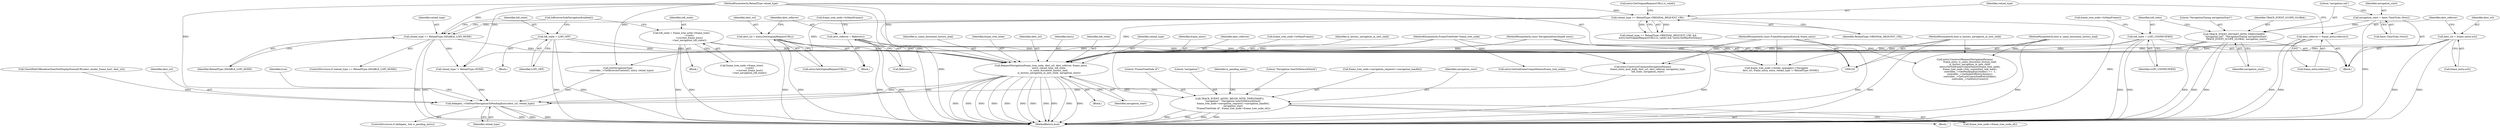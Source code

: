 digraph "0_Chrome_e4ebe078840e65d673722e94f8251b334030b5e8@pointer" {
"1000226" [label="(Call,RequestNavigation(frame_tree_node, dest_url, dest_referrer, frame_entry,\n                      entry, reload_type, lofi_state,\n                      is_same_document_history_load,\n                      is_history_navigation_in_new_child, navigation_start))"];
"1000103" [label="(MethodParameterIn,FrameTreeNode* frame_tree_node)"];
"1000116" [label="(Call,dest_url = frame_entry.url())"];
"1000133" [label="(Call,dest_url = entry.GetOriginalRequestURL())"];
"1000120" [label="(Call,dest_referrer = frame_entry.referrer())"];
"1000136" [label="(Call,dest_referrer = Referrer())"];
"1000104" [label="(MethodParameterIn,const FrameNavigationEntry& frame_entry)"];
"1000105" [label="(MethodParameterIn,const NavigationEntryImpl& entry)"];
"1000125" [label="(Call,reload_type == ReloadType::ORIGINAL_REQUEST_URL)"];
"1000106" [label="(MethodParameterIn,ReloadType reload_type)"];
"1000213" [label="(Call,reload_type == ReloadType::DISABLE_LOFI_MODE)"];
"1000208" [label="(Call,lofi_state = frame_tree_node->frame_tree()\n                     ->root()\n                     ->current_frame_host()\n                     ->last_navigation_lofi_state())"];
"1000217" [label="(Call,lofi_state = LOFI_OFF)"];
"1000201" [label="(Call,lofi_state = LOFI_UNSPECIFIED)"];
"1000107" [label="(MethodParameterIn,bool is_same_document_history_load)"];
"1000108" [label="(MethodParameterIn,bool is_history_navigation_in_new_child)"];
"1000195" [label="(Call,TRACE_EVENT_INSTANT_WITH_TIMESTAMP0(\n      \"navigation,rail\", \"NavigationTiming navigationStart\",\n      TRACE_EVENT_SCOPE_GLOBAL, navigation_start))"];
"1000192" [label="(Call,navigation_start = base::TimeTicks::Now())"];
"1000242" [label="(Call,TRACE_EVENT_ASYNC_BEGIN_WITH_TIMESTAMP1(\n          \"navigation\", \"Navigation timeToNetworkStack\",\n          frame_tree_node->navigation_request()->navigation_handle(),\n          navigation_start,\n          \"FrameTreeNode id\", frame_tree_node->frame_tree_node_id()))"];
"1000368" [label="(Call,delegate_->DidStartNavigationToPendingEntry(dest_url, reload_type))"];
"1000124" [label="(Call,reload_type == ReloadType::ORIGINAL_REQUEST_URL &&\n      entry.GetOriginalRequestURL().is_valid() && !entry.GetHasPostData())"];
"1000194" [label="(Call,base::TimeTicks::Now())"];
"1000206" [label="(Call,frame_tree_node->IsMainFrame())"];
"1000198" [label="(Identifier,TRACE_EVENT_SCOPE_GLOBAL)"];
"1000248" [label="(Call,frame_tree_node->frame_tree_node_id())"];
"1000247" [label="(Literal,\"FrameTreeNode id\")"];
"1000215" [label="(Identifier,ReloadType::DISABLE_LOFI_MODE)"];
"1000138" [label="(Call,Referrer())"];
"1000208" [label="(Call,lofi_state = frame_tree_node->frame_tree()\n                     ->root()\n                     ->current_frame_host()\n                     ->last_navigation_lofi_state())"];
"1000105" [label="(MethodParameterIn,const NavigationEntryImpl& entry)"];
"1000335" [label="(Call,entry.GetSubframeUniqueNames(frame_tree_node))"];
"1000228" [label="(Identifier,dest_url)"];
"1000221" [label="(Call,IsBrowserSideNavigationEnabled())"];
"1000222" [label="(Block,)"];
"1000231" [label="(Identifier,entry)"];
"1000217" [label="(Call,lofi_state = LOFI_OFF)"];
"1000111" [label="(Block,)"];
"1000370" [label="(Identifier,reload_type)"];
"1000118" [label="(Call,frame_entry.url())"];
"1000233" [label="(Identifier,lofi_state)"];
"1000135" [label="(Call,entry.GetOriginalRequestURL())"];
"1000120" [label="(Call,dest_referrer = frame_entry.referrer())"];
"1000126" [label="(Identifier,reload_type)"];
"1000213" [label="(Call,reload_type == ReloadType::DISABLE_LOFI_MODE)"];
"1000192" [label="(Call,navigation_start = base::TimeTicks::Now())"];
"1000214" [label="(Identifier,reload_type)"];
"1000232" [label="(Identifier,reload_type)"];
"1000243" [label="(Literal,\"navigation\")"];
"1000254" [label="(Call,frame_tree_node->render_manager()->Navigate(\n            dest_url, frame_entry, entry, reload_type != ReloadType::NONE))"];
"1000103" [label="(MethodParameterIn,FrameTreeNode* frame_tree_node)"];
"1000242" [label="(Call,TRACE_EVENT_ASYNC_BEGIN_WITH_TIMESTAMP1(\n          \"navigation\", \"Navigation timeToNetworkStack\",\n          frame_tree_node->navigation_request()->navigation_handle(),\n          navigation_start,\n          \"FrameTreeNode id\", frame_tree_node->frame_tree_node_id()))"];
"1000230" [label="(Identifier,frame_entry)"];
"1000122" [label="(Call,frame_entry.referrer())"];
"1000195" [label="(Call,TRACE_EVENT_INSTANT_WITH_TIMESTAMP0(\n      \"navigation,rail\", \"NavigationTiming navigationStart\",\n      TRACE_EVENT_SCOPE_GLOBAL, navigation_start))"];
"1000348" [label="(Identifier,is_pending_entry)"];
"1000229" [label="(Identifier,dest_referrer)"];
"1000137" [label="(Identifier,dest_referrer)"];
"1000207" [label="(Block,)"];
"1000317" [label="(Call,GetNavigationType(\n          controller_->GetBrowserContext(), entry, reload_type))"];
"1000117" [label="(Identifier,dest_url)"];
"1000364" [label="(ControlStructure,if (delegate_ && is_pending_entry))"];
"1000368" [label="(Call,delegate_->DidStartNavigationToPendingEntry(dest_url, reload_type))"];
"1000236" [label="(Identifier,navigation_start)"];
"1000116" [label="(Call,dest_url = frame_entry.url())"];
"1000134" [label="(Identifier,dest_url)"];
"1000239" [label="(Call,frame_tree_node->IsMainFrame())"];
"1000272" [label="(Call,CheckWebUIRendererDoesNotDisplayNormalURL(dest_render_frame_host, dest_url))"];
"1000132" [label="(Block,)"];
"1000235" [label="(Identifier,is_history_navigation_in_new_child)"];
"1000244" [label="(Literal,\"Navigation timeToNetworkStack\")"];
"1000127" [label="(Identifier,ReloadType::ORIGINAL_REQUEST_URL)"];
"1000209" [label="(Identifier,lofi_state)"];
"1000133" [label="(Call,dest_url = entry.GetOriginalRequestURL())"];
"1000219" [label="(Identifier,LOFI_OFF)"];
"1000369" [label="(Identifier,dest_url)"];
"1000201" [label="(Call,lofi_state = LOFI_UNSPECIFIED)"];
"1000203" [label="(Identifier,LOFI_UNSPECIFIED)"];
"1000241" [label="(Block,)"];
"1000218" [label="(Identifier,lofi_state)"];
"1000104" [label="(MethodParameterIn,const FrameNavigationEntry& frame_entry)"];
"1000322" [label="(Call,entry.ConstructCommonNavigationParams(\n              frame_entry, post_body, dest_url, dest_referrer, navigation_type,\n              lofi_state, navigation_start))"];
"1000234" [label="(Identifier,is_same_document_history_load)"];
"1000140" [label="(Call,frame_tree_node->IsMainFrame())"];
"1000372" [label="(Identifier,true)"];
"1000193" [label="(Identifier,navigation_start)"];
"1000216" [label="(Block,)"];
"1000245" [label="(Call,frame_tree_node->navigation_request()->navigation_handle())"];
"1000197" [label="(Literal,\"NavigationTiming navigationStart\")"];
"1000107" [label="(MethodParameterIn,bool is_same_document_history_load)"];
"1000226" [label="(Call,RequestNavigation(frame_tree_node, dest_url, dest_referrer, frame_entry,\n                      entry, reload_type, lofi_state,\n                      is_same_document_history_load,\n                      is_history_navigation_in_new_child, navigation_start))"];
"1000121" [label="(Identifier,dest_referrer)"];
"1000373" [label="(MethodReturn,bool)"];
"1000129" [label="(Call,entry.GetOriginalRequestURL().is_valid())"];
"1000210" [label="(Call,frame_tree_node->frame_tree()\n                     ->root()\n                     ->current_frame_host()\n                     ->last_navigation_lofi_state())"];
"1000331" [label="(Call,entry.ConstructRequestNavigationParams(\n              frame_entry, is_same_document_history_load,\n              is_history_navigation_in_new_child,\n              entry.GetSubframeUniqueNames(frame_tree_node),\n              frame_tree_node->has_committed_real_load(),\n              controller_->GetPendingEntryIndex() == -1,\n              controller_->GetIndexOfEntry(&entry),\n              controller_->GetLastCommittedEntryIndex(),\n              controller_->GetEntryCount()))"];
"1000125" [label="(Call,reload_type == ReloadType::ORIGINAL_REQUEST_URL)"];
"1000258" [label="(Call,reload_type != ReloadType::NONE)"];
"1000202" [label="(Identifier,lofi_state)"];
"1000106" [label="(MethodParameterIn,ReloadType reload_type)"];
"1000212" [label="(ControlStructure,if (reload_type == ReloadType::DISABLE_LOFI_MODE))"];
"1000199" [label="(Identifier,navigation_start)"];
"1000108" [label="(MethodParameterIn,bool is_history_navigation_in_new_child)"];
"1000227" [label="(Identifier,frame_tree_node)"];
"1000246" [label="(Identifier,navigation_start)"];
"1000196" [label="(Literal,\"navigation,rail\")"];
"1000136" [label="(Call,dest_referrer = Referrer())"];
"1000226" -> "1000222"  [label="AST: "];
"1000226" -> "1000236"  [label="CFG: "];
"1000227" -> "1000226"  [label="AST: "];
"1000228" -> "1000226"  [label="AST: "];
"1000229" -> "1000226"  [label="AST: "];
"1000230" -> "1000226"  [label="AST: "];
"1000231" -> "1000226"  [label="AST: "];
"1000232" -> "1000226"  [label="AST: "];
"1000233" -> "1000226"  [label="AST: "];
"1000234" -> "1000226"  [label="AST: "];
"1000235" -> "1000226"  [label="AST: "];
"1000236" -> "1000226"  [label="AST: "];
"1000239" -> "1000226"  [label="CFG: "];
"1000226" -> "1000373"  [label="DDG: "];
"1000226" -> "1000373"  [label="DDG: "];
"1000226" -> "1000373"  [label="DDG: "];
"1000226" -> "1000373"  [label="DDG: "];
"1000226" -> "1000373"  [label="DDG: "];
"1000226" -> "1000373"  [label="DDG: "];
"1000226" -> "1000373"  [label="DDG: "];
"1000226" -> "1000373"  [label="DDG: "];
"1000226" -> "1000373"  [label="DDG: "];
"1000226" -> "1000373"  [label="DDG: "];
"1000226" -> "1000373"  [label="DDG: "];
"1000103" -> "1000226"  [label="DDG: "];
"1000116" -> "1000226"  [label="DDG: "];
"1000133" -> "1000226"  [label="DDG: "];
"1000120" -> "1000226"  [label="DDG: "];
"1000136" -> "1000226"  [label="DDG: "];
"1000104" -> "1000226"  [label="DDG: "];
"1000105" -> "1000226"  [label="DDG: "];
"1000125" -> "1000226"  [label="DDG: "];
"1000213" -> "1000226"  [label="DDG: "];
"1000106" -> "1000226"  [label="DDG: "];
"1000208" -> "1000226"  [label="DDG: "];
"1000217" -> "1000226"  [label="DDG: "];
"1000201" -> "1000226"  [label="DDG: "];
"1000107" -> "1000226"  [label="DDG: "];
"1000108" -> "1000226"  [label="DDG: "];
"1000195" -> "1000226"  [label="DDG: "];
"1000226" -> "1000242"  [label="DDG: "];
"1000226" -> "1000368"  [label="DDG: "];
"1000226" -> "1000368"  [label="DDG: "];
"1000103" -> "1000102"  [label="AST: "];
"1000103" -> "1000373"  [label="DDG: "];
"1000103" -> "1000335"  [label="DDG: "];
"1000116" -> "1000111"  [label="AST: "];
"1000116" -> "1000118"  [label="CFG: "];
"1000117" -> "1000116"  [label="AST: "];
"1000118" -> "1000116"  [label="AST: "];
"1000121" -> "1000116"  [label="CFG: "];
"1000116" -> "1000373"  [label="DDG: "];
"1000116" -> "1000373"  [label="DDG: "];
"1000116" -> "1000254"  [label="DDG: "];
"1000133" -> "1000132"  [label="AST: "];
"1000133" -> "1000135"  [label="CFG: "];
"1000134" -> "1000133"  [label="AST: "];
"1000135" -> "1000133"  [label="AST: "];
"1000137" -> "1000133"  [label="CFG: "];
"1000133" -> "1000373"  [label="DDG: "];
"1000133" -> "1000373"  [label="DDG: "];
"1000133" -> "1000254"  [label="DDG: "];
"1000120" -> "1000111"  [label="AST: "];
"1000120" -> "1000122"  [label="CFG: "];
"1000121" -> "1000120"  [label="AST: "];
"1000122" -> "1000120"  [label="AST: "];
"1000126" -> "1000120"  [label="CFG: "];
"1000120" -> "1000373"  [label="DDG: "];
"1000120" -> "1000373"  [label="DDG: "];
"1000120" -> "1000322"  [label="DDG: "];
"1000136" -> "1000132"  [label="AST: "];
"1000136" -> "1000138"  [label="CFG: "];
"1000137" -> "1000136"  [label="AST: "];
"1000138" -> "1000136"  [label="AST: "];
"1000140" -> "1000136"  [label="CFG: "];
"1000136" -> "1000373"  [label="DDG: "];
"1000136" -> "1000373"  [label="DDG: "];
"1000136" -> "1000322"  [label="DDG: "];
"1000104" -> "1000102"  [label="AST: "];
"1000104" -> "1000373"  [label="DDG: "];
"1000104" -> "1000254"  [label="DDG: "];
"1000104" -> "1000322"  [label="DDG: "];
"1000104" -> "1000331"  [label="DDG: "];
"1000105" -> "1000102"  [label="AST: "];
"1000105" -> "1000373"  [label="DDG: "];
"1000105" -> "1000254"  [label="DDG: "];
"1000105" -> "1000317"  [label="DDG: "];
"1000125" -> "1000124"  [label="AST: "];
"1000125" -> "1000127"  [label="CFG: "];
"1000126" -> "1000125"  [label="AST: "];
"1000127" -> "1000125"  [label="AST: "];
"1000129" -> "1000125"  [label="CFG: "];
"1000124" -> "1000125"  [label="CFG: "];
"1000125" -> "1000373"  [label="DDG: "];
"1000125" -> "1000373"  [label="DDG: "];
"1000125" -> "1000124"  [label="DDG: "];
"1000125" -> "1000124"  [label="DDG: "];
"1000106" -> "1000125"  [label="DDG: "];
"1000125" -> "1000213"  [label="DDG: "];
"1000125" -> "1000258"  [label="DDG: "];
"1000106" -> "1000102"  [label="AST: "];
"1000106" -> "1000373"  [label="DDG: "];
"1000106" -> "1000213"  [label="DDG: "];
"1000106" -> "1000258"  [label="DDG: "];
"1000106" -> "1000317"  [label="DDG: "];
"1000106" -> "1000368"  [label="DDG: "];
"1000213" -> "1000212"  [label="AST: "];
"1000213" -> "1000215"  [label="CFG: "];
"1000214" -> "1000213"  [label="AST: "];
"1000215" -> "1000213"  [label="AST: "];
"1000218" -> "1000213"  [label="CFG: "];
"1000221" -> "1000213"  [label="CFG: "];
"1000213" -> "1000373"  [label="DDG: "];
"1000213" -> "1000373"  [label="DDG: "];
"1000213" -> "1000258"  [label="DDG: "];
"1000208" -> "1000207"  [label="AST: "];
"1000208" -> "1000210"  [label="CFG: "];
"1000209" -> "1000208"  [label="AST: "];
"1000210" -> "1000208"  [label="AST: "];
"1000221" -> "1000208"  [label="CFG: "];
"1000208" -> "1000373"  [label="DDG: "];
"1000208" -> "1000373"  [label="DDG: "];
"1000208" -> "1000322"  [label="DDG: "];
"1000217" -> "1000216"  [label="AST: "];
"1000217" -> "1000219"  [label="CFG: "];
"1000218" -> "1000217"  [label="AST: "];
"1000219" -> "1000217"  [label="AST: "];
"1000221" -> "1000217"  [label="CFG: "];
"1000217" -> "1000373"  [label="DDG: "];
"1000217" -> "1000373"  [label="DDG: "];
"1000217" -> "1000322"  [label="DDG: "];
"1000201" -> "1000111"  [label="AST: "];
"1000201" -> "1000203"  [label="CFG: "];
"1000202" -> "1000201"  [label="AST: "];
"1000203" -> "1000201"  [label="AST: "];
"1000206" -> "1000201"  [label="CFG: "];
"1000201" -> "1000373"  [label="DDG: "];
"1000201" -> "1000373"  [label="DDG: "];
"1000201" -> "1000322"  [label="DDG: "];
"1000107" -> "1000102"  [label="AST: "];
"1000107" -> "1000373"  [label="DDG: "];
"1000107" -> "1000331"  [label="DDG: "];
"1000108" -> "1000102"  [label="AST: "];
"1000108" -> "1000373"  [label="DDG: "];
"1000108" -> "1000331"  [label="DDG: "];
"1000195" -> "1000111"  [label="AST: "];
"1000195" -> "1000199"  [label="CFG: "];
"1000196" -> "1000195"  [label="AST: "];
"1000197" -> "1000195"  [label="AST: "];
"1000198" -> "1000195"  [label="AST: "];
"1000199" -> "1000195"  [label="AST: "];
"1000202" -> "1000195"  [label="CFG: "];
"1000195" -> "1000373"  [label="DDG: "];
"1000195" -> "1000373"  [label="DDG: "];
"1000195" -> "1000373"  [label="DDG: "];
"1000192" -> "1000195"  [label="DDG: "];
"1000195" -> "1000322"  [label="DDG: "];
"1000192" -> "1000111"  [label="AST: "];
"1000192" -> "1000194"  [label="CFG: "];
"1000193" -> "1000192"  [label="AST: "];
"1000194" -> "1000192"  [label="AST: "];
"1000196" -> "1000192"  [label="CFG: "];
"1000192" -> "1000373"  [label="DDG: "];
"1000242" -> "1000241"  [label="AST: "];
"1000242" -> "1000248"  [label="CFG: "];
"1000243" -> "1000242"  [label="AST: "];
"1000244" -> "1000242"  [label="AST: "];
"1000245" -> "1000242"  [label="AST: "];
"1000246" -> "1000242"  [label="AST: "];
"1000247" -> "1000242"  [label="AST: "];
"1000248" -> "1000242"  [label="AST: "];
"1000348" -> "1000242"  [label="CFG: "];
"1000242" -> "1000373"  [label="DDG: "];
"1000242" -> "1000373"  [label="DDG: "];
"1000242" -> "1000373"  [label="DDG: "];
"1000242" -> "1000373"  [label="DDG: "];
"1000368" -> "1000364"  [label="AST: "];
"1000368" -> "1000370"  [label="CFG: "];
"1000369" -> "1000368"  [label="AST: "];
"1000370" -> "1000368"  [label="AST: "];
"1000372" -> "1000368"  [label="CFG: "];
"1000368" -> "1000373"  [label="DDG: "];
"1000368" -> "1000373"  [label="DDG: "];
"1000368" -> "1000373"  [label="DDG: "];
"1000272" -> "1000368"  [label="DDG: "];
"1000322" -> "1000368"  [label="DDG: "];
"1000258" -> "1000368"  [label="DDG: "];
"1000317" -> "1000368"  [label="DDG: "];
}
